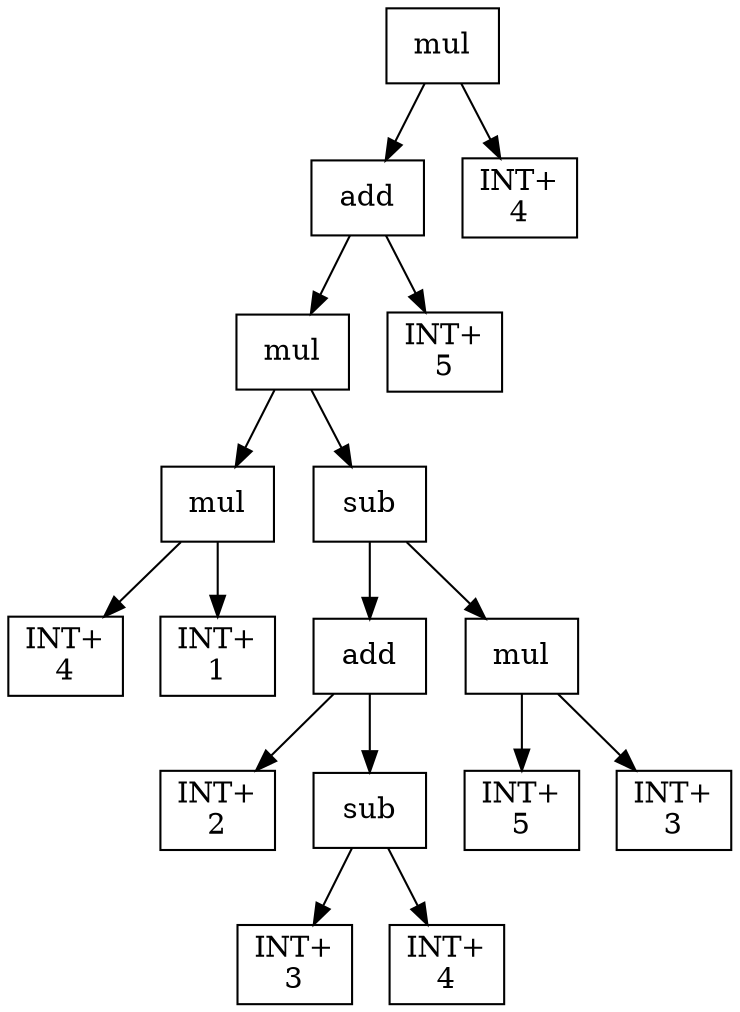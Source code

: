 digraph expr {
  node [shape=box];
  n1 [label="mul"];
  n2 [label="add"];
  n3 [label="mul"];
  n4 [label="mul"];
  n5 [label="INT+\n4"];
  n6 [label="INT+\n1"];
  n4 -> n5;
  n4 -> n6;
  n7 [label="sub"];
  n8 [label="add"];
  n9 [label="INT+\n2"];
  n10 [label="sub"];
  n11 [label="INT+\n3"];
  n12 [label="INT+\n4"];
  n10 -> n11;
  n10 -> n12;
  n8 -> n9;
  n8 -> n10;
  n13 [label="mul"];
  n14 [label="INT+\n5"];
  n15 [label="INT+\n3"];
  n13 -> n14;
  n13 -> n15;
  n7 -> n8;
  n7 -> n13;
  n3 -> n4;
  n3 -> n7;
  n16 [label="INT+\n5"];
  n2 -> n3;
  n2 -> n16;
  n17 [label="INT+\n4"];
  n1 -> n2;
  n1 -> n17;
}